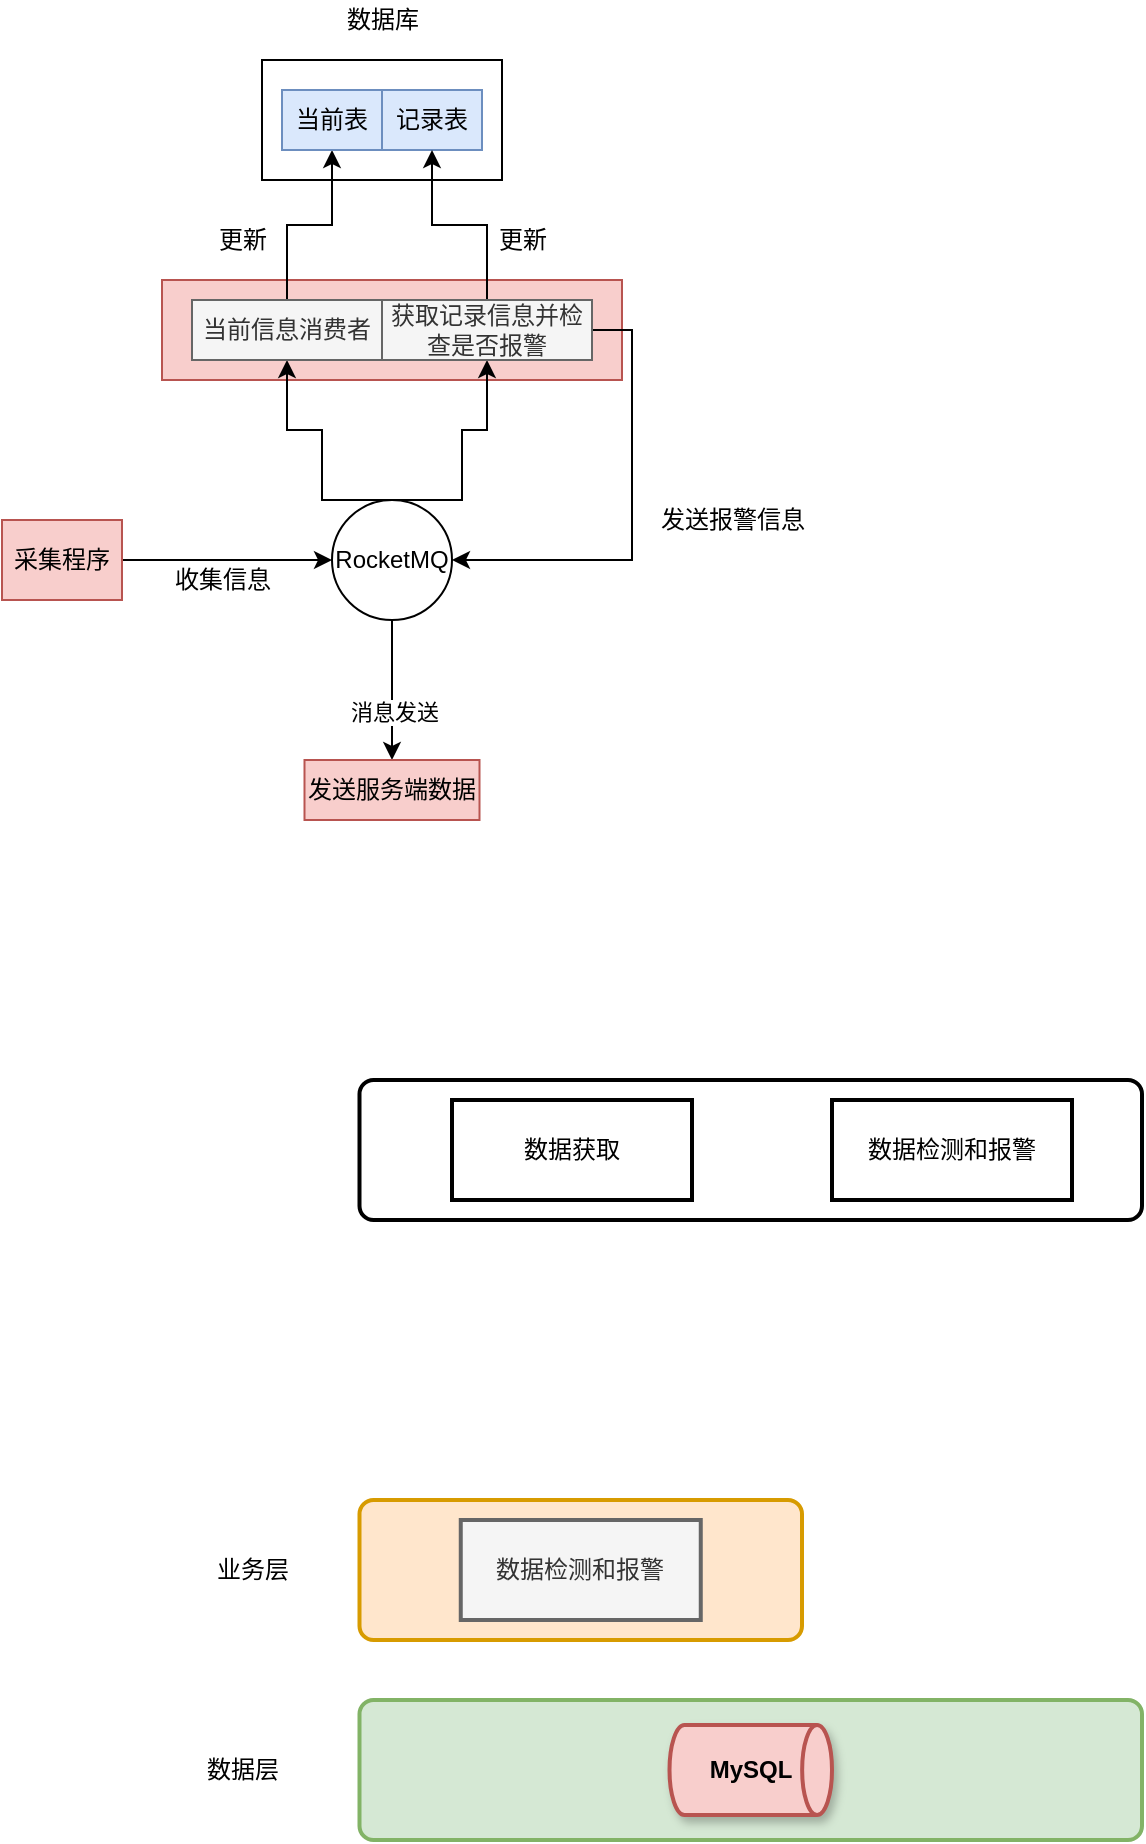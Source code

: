 <mxfile version="14.5.0" type="github">
  <diagram id="M3j8pxnVSpy2cYYRyJaD" name="第 1 页">
    <mxGraphModel dx="976" dy="588" grid="1" gridSize="10" guides="1" tooltips="1" connect="1" arrows="1" fold="1" page="1" pageScale="1" pageWidth="827" pageHeight="1169" math="0" shadow="0">
      <root>
        <mxCell id="0" />
        <mxCell id="1" parent="0" />
        <mxCell id="Kl6BwcF5UKSUdVYUfAfF-3" value="" style="rounded=1;whiteSpace=wrap;html=1;absoluteArcSize=1;arcSize=14;strokeWidth=2;shadow=0;fillColor=#d5e8d4;strokeColor=#82b366;" vertex="1" parent="1">
          <mxGeometry x="208.75" y="860" width="391.25" height="70" as="geometry" />
        </mxCell>
        <mxCell id="Ku6SttlqapJtqhPOGaz2-4" value="" style="rounded=0;whiteSpace=wrap;html=1;fillColor=#f8cecc;strokeColor=#b85450;" parent="1" vertex="1">
          <mxGeometry x="110" y="150" width="230" height="50" as="geometry" />
        </mxCell>
        <mxCell id="-FUthf-MKhOJVrU56NYP-5" value="" style="rounded=0;whiteSpace=wrap;html=1;" parent="1" vertex="1">
          <mxGeometry x="160" y="40" width="120" height="60" as="geometry" />
        </mxCell>
        <mxCell id="-FUthf-MKhOJVrU56NYP-11" style="edgeStyle=orthogonalEdgeStyle;rounded=0;orthogonalLoop=1;jettySize=auto;html=1;exitX=1;exitY=0.5;exitDx=0;exitDy=0;entryX=0;entryY=0.5;entryDx=0;entryDy=0;" parent="1" source="-FUthf-MKhOJVrU56NYP-1" target="-FUthf-MKhOJVrU56NYP-2" edge="1">
          <mxGeometry relative="1" as="geometry" />
        </mxCell>
        <mxCell id="-FUthf-MKhOJVrU56NYP-1" value="采集程序" style="rounded=0;whiteSpace=wrap;html=1;fillColor=#f8cecc;strokeColor=#b85450;" parent="1" vertex="1">
          <mxGeometry x="30" y="270" width="60" height="40" as="geometry" />
        </mxCell>
        <mxCell id="-FUthf-MKhOJVrU56NYP-15" style="edgeStyle=orthogonalEdgeStyle;rounded=0;orthogonalLoop=1;jettySize=auto;html=1;exitX=0.5;exitY=1;exitDx=0;exitDy=0;entryX=0.5;entryY=0;entryDx=0;entryDy=0;" parent="1" source="-FUthf-MKhOJVrU56NYP-2" target="-FUthf-MKhOJVrU56NYP-14" edge="1">
          <mxGeometry relative="1" as="geometry" />
        </mxCell>
        <mxCell id="-FUthf-MKhOJVrU56NYP-18" value="消息发送" style="edgeLabel;html=1;align=center;verticalAlign=middle;resizable=0;points=[];" parent="-FUthf-MKhOJVrU56NYP-15" vertex="1" connectable="0">
          <mxGeometry x="-0.097" y="1" relative="1" as="geometry">
            <mxPoint y="14" as="offset" />
          </mxGeometry>
        </mxCell>
        <mxCell id="Ku6SttlqapJtqhPOGaz2-9" style="edgeStyle=orthogonalEdgeStyle;rounded=0;orthogonalLoop=1;jettySize=auto;html=1;exitX=0.5;exitY=0;exitDx=0;exitDy=0;entryX=0.5;entryY=1;entryDx=0;entryDy=0;startArrow=none;startFill=0;endArrow=classic;endFill=1;" parent="1" source="-FUthf-MKhOJVrU56NYP-2" target="-FUthf-MKhOJVrU56NYP-7" edge="1">
          <mxGeometry relative="1" as="geometry">
            <Array as="points">
              <mxPoint x="190" y="260" />
              <mxPoint x="190" y="225" />
              <mxPoint x="173" y="225" />
            </Array>
          </mxGeometry>
        </mxCell>
        <mxCell id="Ku6SttlqapJtqhPOGaz2-13" style="edgeStyle=orthogonalEdgeStyle;rounded=0;orthogonalLoop=1;jettySize=auto;html=1;exitX=0.5;exitY=0;exitDx=0;exitDy=0;entryX=0.5;entryY=1;entryDx=0;entryDy=0;startArrow=none;startFill=0;endArrow=classic;endFill=1;" parent="1" source="-FUthf-MKhOJVrU56NYP-2" target="Ku6SttlqapJtqhPOGaz2-6" edge="1">
          <mxGeometry relative="1" as="geometry">
            <Array as="points">
              <mxPoint x="260" y="260" />
              <mxPoint x="260" y="225" />
              <mxPoint x="273" y="225" />
            </Array>
          </mxGeometry>
        </mxCell>
        <mxCell id="-FUthf-MKhOJVrU56NYP-2" value="RocketMQ" style="ellipse;whiteSpace=wrap;html=1;aspect=fixed;" parent="1" vertex="1">
          <mxGeometry x="195" y="260" width="60" height="60" as="geometry" />
        </mxCell>
        <mxCell id="Ku6SttlqapJtqhPOGaz2-7" style="edgeStyle=orthogonalEdgeStyle;rounded=0;orthogonalLoop=1;jettySize=auto;html=1;exitX=0.5;exitY=1;exitDx=0;exitDy=0;entryX=0.5;entryY=0;entryDx=0;entryDy=0;endArrow=none;endFill=0;startArrow=classic;startFill=1;" parent="1" source="-FUthf-MKhOJVrU56NYP-3" target="-FUthf-MKhOJVrU56NYP-7" edge="1">
          <mxGeometry relative="1" as="geometry" />
        </mxCell>
        <mxCell id="-FUthf-MKhOJVrU56NYP-3" value="当前表" style="rounded=0;whiteSpace=wrap;html=1;fillColor=#dae8fc;strokeColor=#6c8ebf;" parent="1" vertex="1">
          <mxGeometry x="170" y="55" width="50" height="30" as="geometry" />
        </mxCell>
        <mxCell id="-FUthf-MKhOJVrU56NYP-4" value="记录表" style="rounded=0;whiteSpace=wrap;html=1;fillColor=#dae8fc;strokeColor=#6c8ebf;" parent="1" vertex="1">
          <mxGeometry x="220" y="55" width="50" height="30" as="geometry" />
        </mxCell>
        <mxCell id="-FUthf-MKhOJVrU56NYP-6" value="数据库" style="text;html=1;resizable=0;autosize=1;align=center;verticalAlign=middle;points=[];fillColor=none;strokeColor=none;rounded=0;" parent="1" vertex="1">
          <mxGeometry x="195" y="10" width="50" height="20" as="geometry" />
        </mxCell>
        <mxCell id="-FUthf-MKhOJVrU56NYP-7" value="当前信息消费者" style="rounded=0;whiteSpace=wrap;html=1;fillColor=#f5f5f5;strokeColor=#666666;fontColor=#333333;" parent="1" vertex="1">
          <mxGeometry x="125" y="160" width="95" height="30" as="geometry" />
        </mxCell>
        <mxCell id="-FUthf-MKhOJVrU56NYP-14" value="发送服务端数据" style="rounded=0;whiteSpace=wrap;html=1;fillColor=#f8cecc;strokeColor=#b85450;" parent="1" vertex="1">
          <mxGeometry x="181.25" y="390" width="87.5" height="30" as="geometry" />
        </mxCell>
        <mxCell id="-FUthf-MKhOJVrU56NYP-22" value="收集信息" style="text;html=1;align=center;verticalAlign=middle;resizable=0;points=[];autosize=1;" parent="1" vertex="1">
          <mxGeometry x="110" y="290" width="60" height="20" as="geometry" />
        </mxCell>
        <mxCell id="Ku6SttlqapJtqhPOGaz2-11" style="edgeStyle=orthogonalEdgeStyle;rounded=0;orthogonalLoop=1;jettySize=auto;html=1;exitX=0.5;exitY=0;exitDx=0;exitDy=0;entryX=0.5;entryY=1;entryDx=0;entryDy=0;startArrow=none;startFill=0;endArrow=classic;endFill=1;" parent="1" source="Ku6SttlqapJtqhPOGaz2-6" target="-FUthf-MKhOJVrU56NYP-4" edge="1">
          <mxGeometry relative="1" as="geometry" />
        </mxCell>
        <mxCell id="Ku6SttlqapJtqhPOGaz2-14" style="edgeStyle=orthogonalEdgeStyle;rounded=0;orthogonalLoop=1;jettySize=auto;html=1;exitX=1;exitY=0.5;exitDx=0;exitDy=0;entryX=1;entryY=0.5;entryDx=0;entryDy=0;startArrow=none;startFill=0;endArrow=classic;endFill=1;" parent="1" source="Ku6SttlqapJtqhPOGaz2-6" target="-FUthf-MKhOJVrU56NYP-2" edge="1">
          <mxGeometry relative="1" as="geometry" />
        </mxCell>
        <mxCell id="Ku6SttlqapJtqhPOGaz2-6" value="获取记录信息并检查是否报警" style="rounded=0;whiteSpace=wrap;html=1;fillColor=#f5f5f5;strokeColor=#666666;fontColor=#333333;" parent="1" vertex="1">
          <mxGeometry x="220" y="160" width="105" height="30" as="geometry" />
        </mxCell>
        <mxCell id="Ku6SttlqapJtqhPOGaz2-10" value="更新" style="text;html=1;align=center;verticalAlign=middle;resizable=0;points=[];autosize=1;" parent="1" vertex="1">
          <mxGeometry x="130" y="120" width="40" height="20" as="geometry" />
        </mxCell>
        <mxCell id="Ku6SttlqapJtqhPOGaz2-12" value="更新" style="text;html=1;align=center;verticalAlign=middle;resizable=0;points=[];autosize=1;" parent="1" vertex="1">
          <mxGeometry x="270" y="120" width="40" height="20" as="geometry" />
        </mxCell>
        <mxCell id="Ku6SttlqapJtqhPOGaz2-15" value="发送报警信息" style="text;html=1;align=center;verticalAlign=middle;resizable=0;points=[];autosize=1;" parent="1" vertex="1">
          <mxGeometry x="350" y="260" width="90" height="20" as="geometry" />
        </mxCell>
        <mxCell id="Kl6BwcF5UKSUdVYUfAfF-2" value="&lt;b&gt;MySQL&lt;/b&gt;" style="strokeWidth=2;html=1;shape=mxgraph.flowchart.direct_data;whiteSpace=wrap;shadow=1;fillColor=#f8cecc;strokeColor=#b85450;" vertex="1" parent="1">
          <mxGeometry x="363.75" y="872.5" width="81.25" height="45" as="geometry" />
        </mxCell>
        <mxCell id="Kl6BwcF5UKSUdVYUfAfF-4" value="&lt;font style=&quot;font-size: 12px&quot;&gt;数据层&lt;/font&gt;" style="text;html=1;align=center;verticalAlign=middle;resizable=0;points=[];autosize=1;" vertex="1" parent="1">
          <mxGeometry x="125" y="885" width="50" height="20" as="geometry" />
        </mxCell>
        <mxCell id="Kl6BwcF5UKSUdVYUfAfF-5" value="" style="rounded=1;whiteSpace=wrap;html=1;absoluteArcSize=1;arcSize=14;strokeWidth=2;shadow=0;fillColor=#ffe6cc;strokeColor=#d79b00;" vertex="1" parent="1">
          <mxGeometry x="208.75" y="760" width="221.25" height="70" as="geometry" />
        </mxCell>
        <mxCell id="Kl6BwcF5UKSUdVYUfAfF-6" value="业务层" style="text;html=1;align=center;verticalAlign=middle;resizable=0;points=[];autosize=1;" vertex="1" parent="1">
          <mxGeometry x="130" y="785" width="50" height="20" as="geometry" />
        </mxCell>
        <mxCell id="Kl6BwcF5UKSUdVYUfAfF-9" value="数据检测和报警" style="rounded=0;whiteSpace=wrap;html=1;absoluteArcSize=1;arcSize=14;strokeWidth=2;shadow=0;fillColor=#f5f5f5;strokeColor=#666666;fontColor=#333333;" vertex="1" parent="1">
          <mxGeometry x="259.38" y="770" width="120" height="50" as="geometry" />
        </mxCell>
        <mxCell id="Kl6BwcF5UKSUdVYUfAfF-11" value="" style="rounded=1;whiteSpace=wrap;html=1;absoluteArcSize=1;arcSize=14;strokeWidth=2;shadow=0;" vertex="1" parent="1">
          <mxGeometry x="208.75" y="550" width="391.25" height="70" as="geometry" />
        </mxCell>
        <mxCell id="Kl6BwcF5UKSUdVYUfAfF-12" value="数据获取" style="rounded=0;whiteSpace=wrap;html=1;absoluteArcSize=1;arcSize=14;strokeWidth=2;shadow=0;" vertex="1" parent="1">
          <mxGeometry x="255" y="560" width="120" height="50" as="geometry" />
        </mxCell>
        <mxCell id="Kl6BwcF5UKSUdVYUfAfF-13" value="数据检测和报警" style="rounded=0;whiteSpace=wrap;html=1;absoluteArcSize=1;arcSize=14;strokeWidth=2;shadow=0;" vertex="1" parent="1">
          <mxGeometry x="445" y="560" width="120" height="50" as="geometry" />
        </mxCell>
      </root>
    </mxGraphModel>
  </diagram>
</mxfile>
